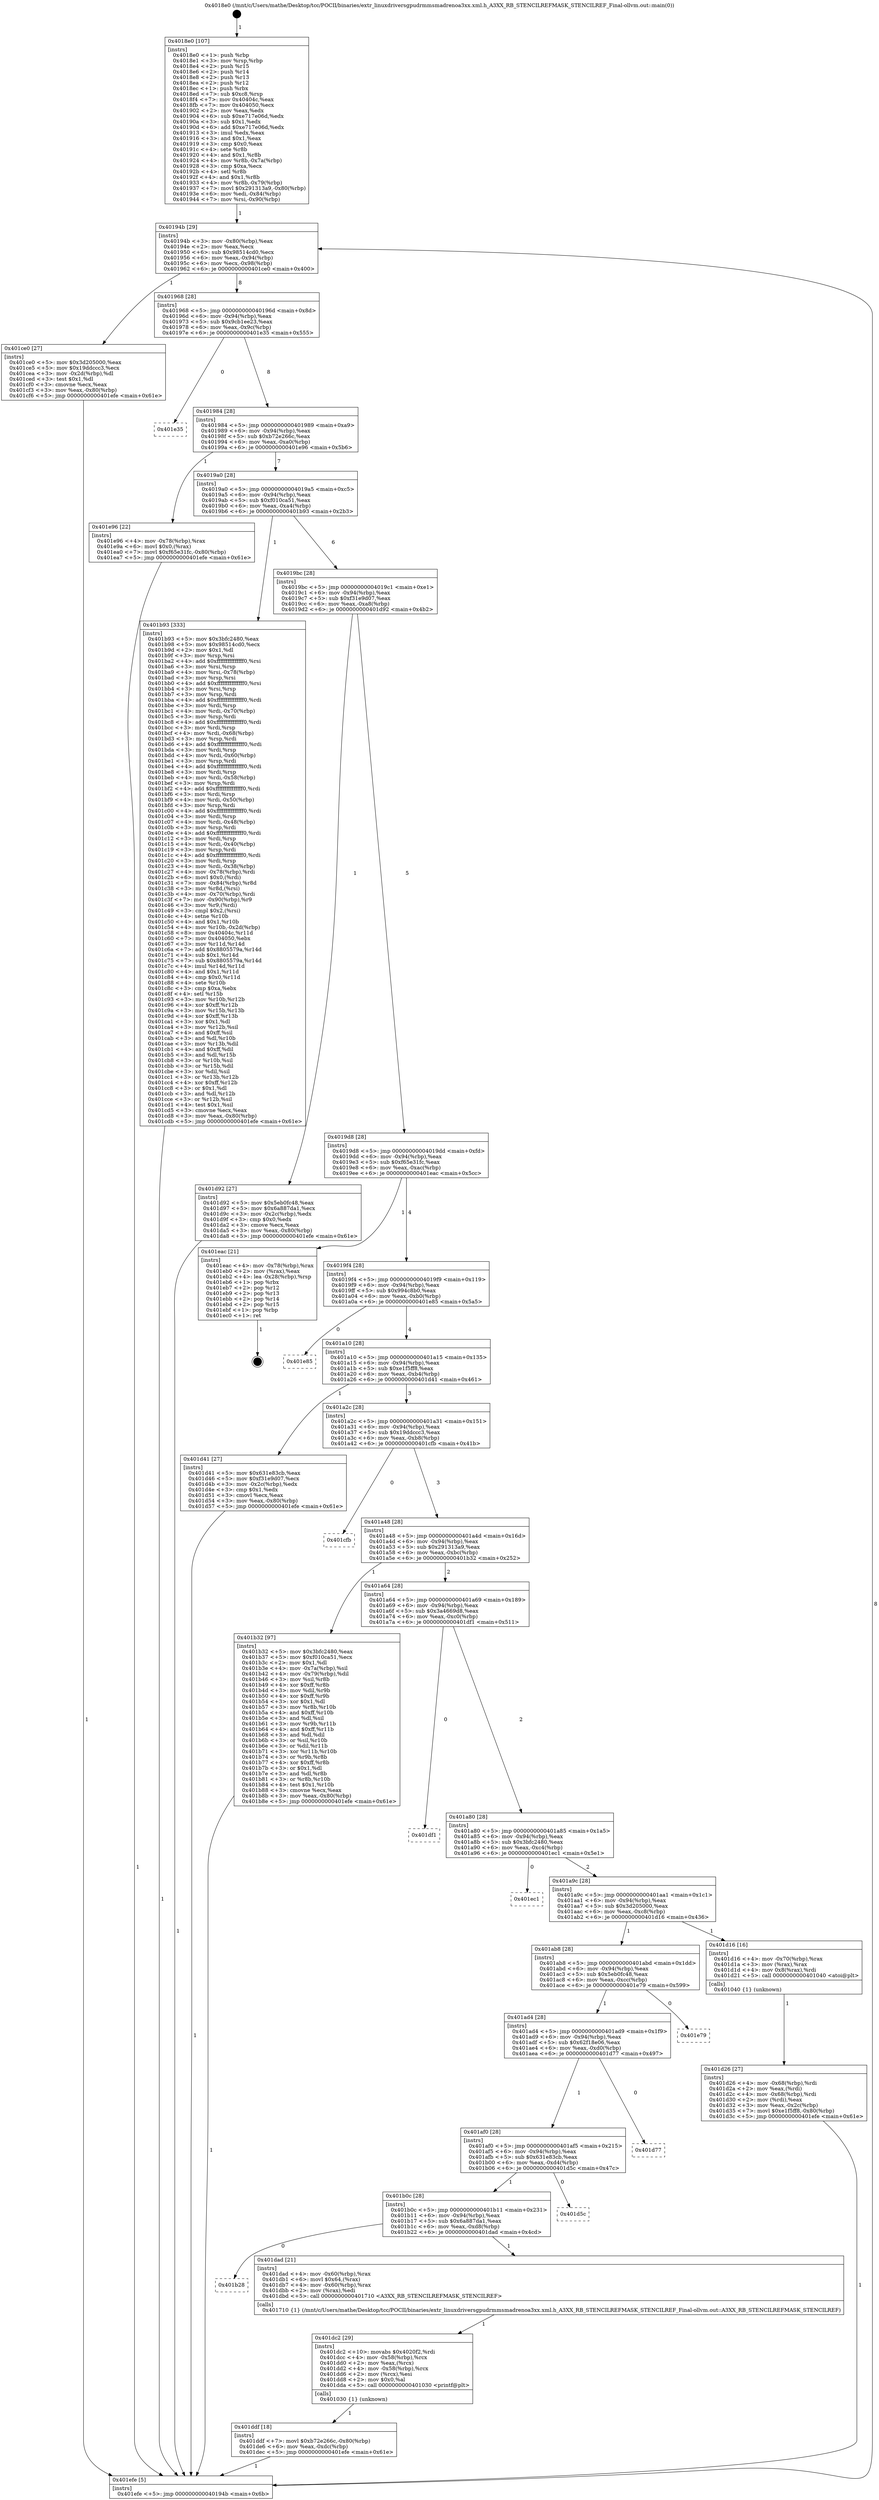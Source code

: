 digraph "0x4018e0" {
  label = "0x4018e0 (/mnt/c/Users/mathe/Desktop/tcc/POCII/binaries/extr_linuxdriversgpudrmmsmadrenoa3xx.xml.h_A3XX_RB_STENCILREFMASK_STENCILREF_Final-ollvm.out::main(0))"
  labelloc = "t"
  node[shape=record]

  Entry [label="",width=0.3,height=0.3,shape=circle,fillcolor=black,style=filled]
  "0x40194b" [label="{
     0x40194b [29]\l
     | [instrs]\l
     &nbsp;&nbsp;0x40194b \<+3\>: mov -0x80(%rbp),%eax\l
     &nbsp;&nbsp;0x40194e \<+2\>: mov %eax,%ecx\l
     &nbsp;&nbsp;0x401950 \<+6\>: sub $0x98514cd0,%ecx\l
     &nbsp;&nbsp;0x401956 \<+6\>: mov %eax,-0x94(%rbp)\l
     &nbsp;&nbsp;0x40195c \<+6\>: mov %ecx,-0x98(%rbp)\l
     &nbsp;&nbsp;0x401962 \<+6\>: je 0000000000401ce0 \<main+0x400\>\l
  }"]
  "0x401ce0" [label="{
     0x401ce0 [27]\l
     | [instrs]\l
     &nbsp;&nbsp;0x401ce0 \<+5\>: mov $0x3d205000,%eax\l
     &nbsp;&nbsp;0x401ce5 \<+5\>: mov $0x19ddccc3,%ecx\l
     &nbsp;&nbsp;0x401cea \<+3\>: mov -0x2d(%rbp),%dl\l
     &nbsp;&nbsp;0x401ced \<+3\>: test $0x1,%dl\l
     &nbsp;&nbsp;0x401cf0 \<+3\>: cmovne %ecx,%eax\l
     &nbsp;&nbsp;0x401cf3 \<+3\>: mov %eax,-0x80(%rbp)\l
     &nbsp;&nbsp;0x401cf6 \<+5\>: jmp 0000000000401efe \<main+0x61e\>\l
  }"]
  "0x401968" [label="{
     0x401968 [28]\l
     | [instrs]\l
     &nbsp;&nbsp;0x401968 \<+5\>: jmp 000000000040196d \<main+0x8d\>\l
     &nbsp;&nbsp;0x40196d \<+6\>: mov -0x94(%rbp),%eax\l
     &nbsp;&nbsp;0x401973 \<+5\>: sub $0x9cb1ee23,%eax\l
     &nbsp;&nbsp;0x401978 \<+6\>: mov %eax,-0x9c(%rbp)\l
     &nbsp;&nbsp;0x40197e \<+6\>: je 0000000000401e35 \<main+0x555\>\l
  }"]
  Exit [label="",width=0.3,height=0.3,shape=circle,fillcolor=black,style=filled,peripheries=2]
  "0x401e35" [label="{
     0x401e35\l
  }", style=dashed]
  "0x401984" [label="{
     0x401984 [28]\l
     | [instrs]\l
     &nbsp;&nbsp;0x401984 \<+5\>: jmp 0000000000401989 \<main+0xa9\>\l
     &nbsp;&nbsp;0x401989 \<+6\>: mov -0x94(%rbp),%eax\l
     &nbsp;&nbsp;0x40198f \<+5\>: sub $0xb72e266c,%eax\l
     &nbsp;&nbsp;0x401994 \<+6\>: mov %eax,-0xa0(%rbp)\l
     &nbsp;&nbsp;0x40199a \<+6\>: je 0000000000401e96 \<main+0x5b6\>\l
  }"]
  "0x401ddf" [label="{
     0x401ddf [18]\l
     | [instrs]\l
     &nbsp;&nbsp;0x401ddf \<+7\>: movl $0xb72e266c,-0x80(%rbp)\l
     &nbsp;&nbsp;0x401de6 \<+6\>: mov %eax,-0xdc(%rbp)\l
     &nbsp;&nbsp;0x401dec \<+5\>: jmp 0000000000401efe \<main+0x61e\>\l
  }"]
  "0x401e96" [label="{
     0x401e96 [22]\l
     | [instrs]\l
     &nbsp;&nbsp;0x401e96 \<+4\>: mov -0x78(%rbp),%rax\l
     &nbsp;&nbsp;0x401e9a \<+6\>: movl $0x0,(%rax)\l
     &nbsp;&nbsp;0x401ea0 \<+7\>: movl $0xf65e31fc,-0x80(%rbp)\l
     &nbsp;&nbsp;0x401ea7 \<+5\>: jmp 0000000000401efe \<main+0x61e\>\l
  }"]
  "0x4019a0" [label="{
     0x4019a0 [28]\l
     | [instrs]\l
     &nbsp;&nbsp;0x4019a0 \<+5\>: jmp 00000000004019a5 \<main+0xc5\>\l
     &nbsp;&nbsp;0x4019a5 \<+6\>: mov -0x94(%rbp),%eax\l
     &nbsp;&nbsp;0x4019ab \<+5\>: sub $0xf010ca51,%eax\l
     &nbsp;&nbsp;0x4019b0 \<+6\>: mov %eax,-0xa4(%rbp)\l
     &nbsp;&nbsp;0x4019b6 \<+6\>: je 0000000000401b93 \<main+0x2b3\>\l
  }"]
  "0x401dc2" [label="{
     0x401dc2 [29]\l
     | [instrs]\l
     &nbsp;&nbsp;0x401dc2 \<+10\>: movabs $0x4020f2,%rdi\l
     &nbsp;&nbsp;0x401dcc \<+4\>: mov -0x58(%rbp),%rcx\l
     &nbsp;&nbsp;0x401dd0 \<+2\>: mov %eax,(%rcx)\l
     &nbsp;&nbsp;0x401dd2 \<+4\>: mov -0x58(%rbp),%rcx\l
     &nbsp;&nbsp;0x401dd6 \<+2\>: mov (%rcx),%esi\l
     &nbsp;&nbsp;0x401dd8 \<+2\>: mov $0x0,%al\l
     &nbsp;&nbsp;0x401dda \<+5\>: call 0000000000401030 \<printf@plt\>\l
     | [calls]\l
     &nbsp;&nbsp;0x401030 \{1\} (unknown)\l
  }"]
  "0x401b93" [label="{
     0x401b93 [333]\l
     | [instrs]\l
     &nbsp;&nbsp;0x401b93 \<+5\>: mov $0x3bfc2480,%eax\l
     &nbsp;&nbsp;0x401b98 \<+5\>: mov $0x98514cd0,%ecx\l
     &nbsp;&nbsp;0x401b9d \<+2\>: mov $0x1,%dl\l
     &nbsp;&nbsp;0x401b9f \<+3\>: mov %rsp,%rsi\l
     &nbsp;&nbsp;0x401ba2 \<+4\>: add $0xfffffffffffffff0,%rsi\l
     &nbsp;&nbsp;0x401ba6 \<+3\>: mov %rsi,%rsp\l
     &nbsp;&nbsp;0x401ba9 \<+4\>: mov %rsi,-0x78(%rbp)\l
     &nbsp;&nbsp;0x401bad \<+3\>: mov %rsp,%rsi\l
     &nbsp;&nbsp;0x401bb0 \<+4\>: add $0xfffffffffffffff0,%rsi\l
     &nbsp;&nbsp;0x401bb4 \<+3\>: mov %rsi,%rsp\l
     &nbsp;&nbsp;0x401bb7 \<+3\>: mov %rsp,%rdi\l
     &nbsp;&nbsp;0x401bba \<+4\>: add $0xfffffffffffffff0,%rdi\l
     &nbsp;&nbsp;0x401bbe \<+3\>: mov %rdi,%rsp\l
     &nbsp;&nbsp;0x401bc1 \<+4\>: mov %rdi,-0x70(%rbp)\l
     &nbsp;&nbsp;0x401bc5 \<+3\>: mov %rsp,%rdi\l
     &nbsp;&nbsp;0x401bc8 \<+4\>: add $0xfffffffffffffff0,%rdi\l
     &nbsp;&nbsp;0x401bcc \<+3\>: mov %rdi,%rsp\l
     &nbsp;&nbsp;0x401bcf \<+4\>: mov %rdi,-0x68(%rbp)\l
     &nbsp;&nbsp;0x401bd3 \<+3\>: mov %rsp,%rdi\l
     &nbsp;&nbsp;0x401bd6 \<+4\>: add $0xfffffffffffffff0,%rdi\l
     &nbsp;&nbsp;0x401bda \<+3\>: mov %rdi,%rsp\l
     &nbsp;&nbsp;0x401bdd \<+4\>: mov %rdi,-0x60(%rbp)\l
     &nbsp;&nbsp;0x401be1 \<+3\>: mov %rsp,%rdi\l
     &nbsp;&nbsp;0x401be4 \<+4\>: add $0xfffffffffffffff0,%rdi\l
     &nbsp;&nbsp;0x401be8 \<+3\>: mov %rdi,%rsp\l
     &nbsp;&nbsp;0x401beb \<+4\>: mov %rdi,-0x58(%rbp)\l
     &nbsp;&nbsp;0x401bef \<+3\>: mov %rsp,%rdi\l
     &nbsp;&nbsp;0x401bf2 \<+4\>: add $0xfffffffffffffff0,%rdi\l
     &nbsp;&nbsp;0x401bf6 \<+3\>: mov %rdi,%rsp\l
     &nbsp;&nbsp;0x401bf9 \<+4\>: mov %rdi,-0x50(%rbp)\l
     &nbsp;&nbsp;0x401bfd \<+3\>: mov %rsp,%rdi\l
     &nbsp;&nbsp;0x401c00 \<+4\>: add $0xfffffffffffffff0,%rdi\l
     &nbsp;&nbsp;0x401c04 \<+3\>: mov %rdi,%rsp\l
     &nbsp;&nbsp;0x401c07 \<+4\>: mov %rdi,-0x48(%rbp)\l
     &nbsp;&nbsp;0x401c0b \<+3\>: mov %rsp,%rdi\l
     &nbsp;&nbsp;0x401c0e \<+4\>: add $0xfffffffffffffff0,%rdi\l
     &nbsp;&nbsp;0x401c12 \<+3\>: mov %rdi,%rsp\l
     &nbsp;&nbsp;0x401c15 \<+4\>: mov %rdi,-0x40(%rbp)\l
     &nbsp;&nbsp;0x401c19 \<+3\>: mov %rsp,%rdi\l
     &nbsp;&nbsp;0x401c1c \<+4\>: add $0xfffffffffffffff0,%rdi\l
     &nbsp;&nbsp;0x401c20 \<+3\>: mov %rdi,%rsp\l
     &nbsp;&nbsp;0x401c23 \<+4\>: mov %rdi,-0x38(%rbp)\l
     &nbsp;&nbsp;0x401c27 \<+4\>: mov -0x78(%rbp),%rdi\l
     &nbsp;&nbsp;0x401c2b \<+6\>: movl $0x0,(%rdi)\l
     &nbsp;&nbsp;0x401c31 \<+7\>: mov -0x84(%rbp),%r8d\l
     &nbsp;&nbsp;0x401c38 \<+3\>: mov %r8d,(%rsi)\l
     &nbsp;&nbsp;0x401c3b \<+4\>: mov -0x70(%rbp),%rdi\l
     &nbsp;&nbsp;0x401c3f \<+7\>: mov -0x90(%rbp),%r9\l
     &nbsp;&nbsp;0x401c46 \<+3\>: mov %r9,(%rdi)\l
     &nbsp;&nbsp;0x401c49 \<+3\>: cmpl $0x2,(%rsi)\l
     &nbsp;&nbsp;0x401c4c \<+4\>: setne %r10b\l
     &nbsp;&nbsp;0x401c50 \<+4\>: and $0x1,%r10b\l
     &nbsp;&nbsp;0x401c54 \<+4\>: mov %r10b,-0x2d(%rbp)\l
     &nbsp;&nbsp;0x401c58 \<+8\>: mov 0x40404c,%r11d\l
     &nbsp;&nbsp;0x401c60 \<+7\>: mov 0x404050,%ebx\l
     &nbsp;&nbsp;0x401c67 \<+3\>: mov %r11d,%r14d\l
     &nbsp;&nbsp;0x401c6a \<+7\>: add $0x8805579a,%r14d\l
     &nbsp;&nbsp;0x401c71 \<+4\>: sub $0x1,%r14d\l
     &nbsp;&nbsp;0x401c75 \<+7\>: sub $0x8805579a,%r14d\l
     &nbsp;&nbsp;0x401c7c \<+4\>: imul %r14d,%r11d\l
     &nbsp;&nbsp;0x401c80 \<+4\>: and $0x1,%r11d\l
     &nbsp;&nbsp;0x401c84 \<+4\>: cmp $0x0,%r11d\l
     &nbsp;&nbsp;0x401c88 \<+4\>: sete %r10b\l
     &nbsp;&nbsp;0x401c8c \<+3\>: cmp $0xa,%ebx\l
     &nbsp;&nbsp;0x401c8f \<+4\>: setl %r15b\l
     &nbsp;&nbsp;0x401c93 \<+3\>: mov %r10b,%r12b\l
     &nbsp;&nbsp;0x401c96 \<+4\>: xor $0xff,%r12b\l
     &nbsp;&nbsp;0x401c9a \<+3\>: mov %r15b,%r13b\l
     &nbsp;&nbsp;0x401c9d \<+4\>: xor $0xff,%r13b\l
     &nbsp;&nbsp;0x401ca1 \<+3\>: xor $0x1,%dl\l
     &nbsp;&nbsp;0x401ca4 \<+3\>: mov %r12b,%sil\l
     &nbsp;&nbsp;0x401ca7 \<+4\>: and $0xff,%sil\l
     &nbsp;&nbsp;0x401cab \<+3\>: and %dl,%r10b\l
     &nbsp;&nbsp;0x401cae \<+3\>: mov %r13b,%dil\l
     &nbsp;&nbsp;0x401cb1 \<+4\>: and $0xff,%dil\l
     &nbsp;&nbsp;0x401cb5 \<+3\>: and %dl,%r15b\l
     &nbsp;&nbsp;0x401cb8 \<+3\>: or %r10b,%sil\l
     &nbsp;&nbsp;0x401cbb \<+3\>: or %r15b,%dil\l
     &nbsp;&nbsp;0x401cbe \<+3\>: xor %dil,%sil\l
     &nbsp;&nbsp;0x401cc1 \<+3\>: or %r13b,%r12b\l
     &nbsp;&nbsp;0x401cc4 \<+4\>: xor $0xff,%r12b\l
     &nbsp;&nbsp;0x401cc8 \<+3\>: or $0x1,%dl\l
     &nbsp;&nbsp;0x401ccb \<+3\>: and %dl,%r12b\l
     &nbsp;&nbsp;0x401cce \<+3\>: or %r12b,%sil\l
     &nbsp;&nbsp;0x401cd1 \<+4\>: test $0x1,%sil\l
     &nbsp;&nbsp;0x401cd5 \<+3\>: cmovne %ecx,%eax\l
     &nbsp;&nbsp;0x401cd8 \<+3\>: mov %eax,-0x80(%rbp)\l
     &nbsp;&nbsp;0x401cdb \<+5\>: jmp 0000000000401efe \<main+0x61e\>\l
  }"]
  "0x4019bc" [label="{
     0x4019bc [28]\l
     | [instrs]\l
     &nbsp;&nbsp;0x4019bc \<+5\>: jmp 00000000004019c1 \<main+0xe1\>\l
     &nbsp;&nbsp;0x4019c1 \<+6\>: mov -0x94(%rbp),%eax\l
     &nbsp;&nbsp;0x4019c7 \<+5\>: sub $0xf31e9d07,%eax\l
     &nbsp;&nbsp;0x4019cc \<+6\>: mov %eax,-0xa8(%rbp)\l
     &nbsp;&nbsp;0x4019d2 \<+6\>: je 0000000000401d92 \<main+0x4b2\>\l
  }"]
  "0x401b28" [label="{
     0x401b28\l
  }", style=dashed]
  "0x401d92" [label="{
     0x401d92 [27]\l
     | [instrs]\l
     &nbsp;&nbsp;0x401d92 \<+5\>: mov $0x5eb0fc48,%eax\l
     &nbsp;&nbsp;0x401d97 \<+5\>: mov $0x6a887da1,%ecx\l
     &nbsp;&nbsp;0x401d9c \<+3\>: mov -0x2c(%rbp),%edx\l
     &nbsp;&nbsp;0x401d9f \<+3\>: cmp $0x0,%edx\l
     &nbsp;&nbsp;0x401da2 \<+3\>: cmove %ecx,%eax\l
     &nbsp;&nbsp;0x401da5 \<+3\>: mov %eax,-0x80(%rbp)\l
     &nbsp;&nbsp;0x401da8 \<+5\>: jmp 0000000000401efe \<main+0x61e\>\l
  }"]
  "0x4019d8" [label="{
     0x4019d8 [28]\l
     | [instrs]\l
     &nbsp;&nbsp;0x4019d8 \<+5\>: jmp 00000000004019dd \<main+0xfd\>\l
     &nbsp;&nbsp;0x4019dd \<+6\>: mov -0x94(%rbp),%eax\l
     &nbsp;&nbsp;0x4019e3 \<+5\>: sub $0xf65e31fc,%eax\l
     &nbsp;&nbsp;0x4019e8 \<+6\>: mov %eax,-0xac(%rbp)\l
     &nbsp;&nbsp;0x4019ee \<+6\>: je 0000000000401eac \<main+0x5cc\>\l
  }"]
  "0x401dad" [label="{
     0x401dad [21]\l
     | [instrs]\l
     &nbsp;&nbsp;0x401dad \<+4\>: mov -0x60(%rbp),%rax\l
     &nbsp;&nbsp;0x401db1 \<+6\>: movl $0x64,(%rax)\l
     &nbsp;&nbsp;0x401db7 \<+4\>: mov -0x60(%rbp),%rax\l
     &nbsp;&nbsp;0x401dbb \<+2\>: mov (%rax),%edi\l
     &nbsp;&nbsp;0x401dbd \<+5\>: call 0000000000401710 \<A3XX_RB_STENCILREFMASK_STENCILREF\>\l
     | [calls]\l
     &nbsp;&nbsp;0x401710 \{1\} (/mnt/c/Users/mathe/Desktop/tcc/POCII/binaries/extr_linuxdriversgpudrmmsmadrenoa3xx.xml.h_A3XX_RB_STENCILREFMASK_STENCILREF_Final-ollvm.out::A3XX_RB_STENCILREFMASK_STENCILREF)\l
  }"]
  "0x401eac" [label="{
     0x401eac [21]\l
     | [instrs]\l
     &nbsp;&nbsp;0x401eac \<+4\>: mov -0x78(%rbp),%rax\l
     &nbsp;&nbsp;0x401eb0 \<+2\>: mov (%rax),%eax\l
     &nbsp;&nbsp;0x401eb2 \<+4\>: lea -0x28(%rbp),%rsp\l
     &nbsp;&nbsp;0x401eb6 \<+1\>: pop %rbx\l
     &nbsp;&nbsp;0x401eb7 \<+2\>: pop %r12\l
     &nbsp;&nbsp;0x401eb9 \<+2\>: pop %r13\l
     &nbsp;&nbsp;0x401ebb \<+2\>: pop %r14\l
     &nbsp;&nbsp;0x401ebd \<+2\>: pop %r15\l
     &nbsp;&nbsp;0x401ebf \<+1\>: pop %rbp\l
     &nbsp;&nbsp;0x401ec0 \<+1\>: ret\l
  }"]
  "0x4019f4" [label="{
     0x4019f4 [28]\l
     | [instrs]\l
     &nbsp;&nbsp;0x4019f4 \<+5\>: jmp 00000000004019f9 \<main+0x119\>\l
     &nbsp;&nbsp;0x4019f9 \<+6\>: mov -0x94(%rbp),%eax\l
     &nbsp;&nbsp;0x4019ff \<+5\>: sub $0x994c8b0,%eax\l
     &nbsp;&nbsp;0x401a04 \<+6\>: mov %eax,-0xb0(%rbp)\l
     &nbsp;&nbsp;0x401a0a \<+6\>: je 0000000000401e85 \<main+0x5a5\>\l
  }"]
  "0x401b0c" [label="{
     0x401b0c [28]\l
     | [instrs]\l
     &nbsp;&nbsp;0x401b0c \<+5\>: jmp 0000000000401b11 \<main+0x231\>\l
     &nbsp;&nbsp;0x401b11 \<+6\>: mov -0x94(%rbp),%eax\l
     &nbsp;&nbsp;0x401b17 \<+5\>: sub $0x6a887da1,%eax\l
     &nbsp;&nbsp;0x401b1c \<+6\>: mov %eax,-0xd8(%rbp)\l
     &nbsp;&nbsp;0x401b22 \<+6\>: je 0000000000401dad \<main+0x4cd\>\l
  }"]
  "0x401e85" [label="{
     0x401e85\l
  }", style=dashed]
  "0x401a10" [label="{
     0x401a10 [28]\l
     | [instrs]\l
     &nbsp;&nbsp;0x401a10 \<+5\>: jmp 0000000000401a15 \<main+0x135\>\l
     &nbsp;&nbsp;0x401a15 \<+6\>: mov -0x94(%rbp),%eax\l
     &nbsp;&nbsp;0x401a1b \<+5\>: sub $0xe1f5ff8,%eax\l
     &nbsp;&nbsp;0x401a20 \<+6\>: mov %eax,-0xb4(%rbp)\l
     &nbsp;&nbsp;0x401a26 \<+6\>: je 0000000000401d41 \<main+0x461\>\l
  }"]
  "0x401d5c" [label="{
     0x401d5c\l
  }", style=dashed]
  "0x401d41" [label="{
     0x401d41 [27]\l
     | [instrs]\l
     &nbsp;&nbsp;0x401d41 \<+5\>: mov $0x631e83cb,%eax\l
     &nbsp;&nbsp;0x401d46 \<+5\>: mov $0xf31e9d07,%ecx\l
     &nbsp;&nbsp;0x401d4b \<+3\>: mov -0x2c(%rbp),%edx\l
     &nbsp;&nbsp;0x401d4e \<+3\>: cmp $0x1,%edx\l
     &nbsp;&nbsp;0x401d51 \<+3\>: cmovl %ecx,%eax\l
     &nbsp;&nbsp;0x401d54 \<+3\>: mov %eax,-0x80(%rbp)\l
     &nbsp;&nbsp;0x401d57 \<+5\>: jmp 0000000000401efe \<main+0x61e\>\l
  }"]
  "0x401a2c" [label="{
     0x401a2c [28]\l
     | [instrs]\l
     &nbsp;&nbsp;0x401a2c \<+5\>: jmp 0000000000401a31 \<main+0x151\>\l
     &nbsp;&nbsp;0x401a31 \<+6\>: mov -0x94(%rbp),%eax\l
     &nbsp;&nbsp;0x401a37 \<+5\>: sub $0x19ddccc3,%eax\l
     &nbsp;&nbsp;0x401a3c \<+6\>: mov %eax,-0xb8(%rbp)\l
     &nbsp;&nbsp;0x401a42 \<+6\>: je 0000000000401cfb \<main+0x41b\>\l
  }"]
  "0x401af0" [label="{
     0x401af0 [28]\l
     | [instrs]\l
     &nbsp;&nbsp;0x401af0 \<+5\>: jmp 0000000000401af5 \<main+0x215\>\l
     &nbsp;&nbsp;0x401af5 \<+6\>: mov -0x94(%rbp),%eax\l
     &nbsp;&nbsp;0x401afb \<+5\>: sub $0x631e83cb,%eax\l
     &nbsp;&nbsp;0x401b00 \<+6\>: mov %eax,-0xd4(%rbp)\l
     &nbsp;&nbsp;0x401b06 \<+6\>: je 0000000000401d5c \<main+0x47c\>\l
  }"]
  "0x401cfb" [label="{
     0x401cfb\l
  }", style=dashed]
  "0x401a48" [label="{
     0x401a48 [28]\l
     | [instrs]\l
     &nbsp;&nbsp;0x401a48 \<+5\>: jmp 0000000000401a4d \<main+0x16d\>\l
     &nbsp;&nbsp;0x401a4d \<+6\>: mov -0x94(%rbp),%eax\l
     &nbsp;&nbsp;0x401a53 \<+5\>: sub $0x291313a9,%eax\l
     &nbsp;&nbsp;0x401a58 \<+6\>: mov %eax,-0xbc(%rbp)\l
     &nbsp;&nbsp;0x401a5e \<+6\>: je 0000000000401b32 \<main+0x252\>\l
  }"]
  "0x401d77" [label="{
     0x401d77\l
  }", style=dashed]
  "0x401b32" [label="{
     0x401b32 [97]\l
     | [instrs]\l
     &nbsp;&nbsp;0x401b32 \<+5\>: mov $0x3bfc2480,%eax\l
     &nbsp;&nbsp;0x401b37 \<+5\>: mov $0xf010ca51,%ecx\l
     &nbsp;&nbsp;0x401b3c \<+2\>: mov $0x1,%dl\l
     &nbsp;&nbsp;0x401b3e \<+4\>: mov -0x7a(%rbp),%sil\l
     &nbsp;&nbsp;0x401b42 \<+4\>: mov -0x79(%rbp),%dil\l
     &nbsp;&nbsp;0x401b46 \<+3\>: mov %sil,%r8b\l
     &nbsp;&nbsp;0x401b49 \<+4\>: xor $0xff,%r8b\l
     &nbsp;&nbsp;0x401b4d \<+3\>: mov %dil,%r9b\l
     &nbsp;&nbsp;0x401b50 \<+4\>: xor $0xff,%r9b\l
     &nbsp;&nbsp;0x401b54 \<+3\>: xor $0x1,%dl\l
     &nbsp;&nbsp;0x401b57 \<+3\>: mov %r8b,%r10b\l
     &nbsp;&nbsp;0x401b5a \<+4\>: and $0xff,%r10b\l
     &nbsp;&nbsp;0x401b5e \<+3\>: and %dl,%sil\l
     &nbsp;&nbsp;0x401b61 \<+3\>: mov %r9b,%r11b\l
     &nbsp;&nbsp;0x401b64 \<+4\>: and $0xff,%r11b\l
     &nbsp;&nbsp;0x401b68 \<+3\>: and %dl,%dil\l
     &nbsp;&nbsp;0x401b6b \<+3\>: or %sil,%r10b\l
     &nbsp;&nbsp;0x401b6e \<+3\>: or %dil,%r11b\l
     &nbsp;&nbsp;0x401b71 \<+3\>: xor %r11b,%r10b\l
     &nbsp;&nbsp;0x401b74 \<+3\>: or %r9b,%r8b\l
     &nbsp;&nbsp;0x401b77 \<+4\>: xor $0xff,%r8b\l
     &nbsp;&nbsp;0x401b7b \<+3\>: or $0x1,%dl\l
     &nbsp;&nbsp;0x401b7e \<+3\>: and %dl,%r8b\l
     &nbsp;&nbsp;0x401b81 \<+3\>: or %r8b,%r10b\l
     &nbsp;&nbsp;0x401b84 \<+4\>: test $0x1,%r10b\l
     &nbsp;&nbsp;0x401b88 \<+3\>: cmovne %ecx,%eax\l
     &nbsp;&nbsp;0x401b8b \<+3\>: mov %eax,-0x80(%rbp)\l
     &nbsp;&nbsp;0x401b8e \<+5\>: jmp 0000000000401efe \<main+0x61e\>\l
  }"]
  "0x401a64" [label="{
     0x401a64 [28]\l
     | [instrs]\l
     &nbsp;&nbsp;0x401a64 \<+5\>: jmp 0000000000401a69 \<main+0x189\>\l
     &nbsp;&nbsp;0x401a69 \<+6\>: mov -0x94(%rbp),%eax\l
     &nbsp;&nbsp;0x401a6f \<+5\>: sub $0x3a4669d8,%eax\l
     &nbsp;&nbsp;0x401a74 \<+6\>: mov %eax,-0xc0(%rbp)\l
     &nbsp;&nbsp;0x401a7a \<+6\>: je 0000000000401df1 \<main+0x511\>\l
  }"]
  "0x401efe" [label="{
     0x401efe [5]\l
     | [instrs]\l
     &nbsp;&nbsp;0x401efe \<+5\>: jmp 000000000040194b \<main+0x6b\>\l
  }"]
  "0x4018e0" [label="{
     0x4018e0 [107]\l
     | [instrs]\l
     &nbsp;&nbsp;0x4018e0 \<+1\>: push %rbp\l
     &nbsp;&nbsp;0x4018e1 \<+3\>: mov %rsp,%rbp\l
     &nbsp;&nbsp;0x4018e4 \<+2\>: push %r15\l
     &nbsp;&nbsp;0x4018e6 \<+2\>: push %r14\l
     &nbsp;&nbsp;0x4018e8 \<+2\>: push %r13\l
     &nbsp;&nbsp;0x4018ea \<+2\>: push %r12\l
     &nbsp;&nbsp;0x4018ec \<+1\>: push %rbx\l
     &nbsp;&nbsp;0x4018ed \<+7\>: sub $0xc8,%rsp\l
     &nbsp;&nbsp;0x4018f4 \<+7\>: mov 0x40404c,%eax\l
     &nbsp;&nbsp;0x4018fb \<+7\>: mov 0x404050,%ecx\l
     &nbsp;&nbsp;0x401902 \<+2\>: mov %eax,%edx\l
     &nbsp;&nbsp;0x401904 \<+6\>: sub $0xe717e06d,%edx\l
     &nbsp;&nbsp;0x40190a \<+3\>: sub $0x1,%edx\l
     &nbsp;&nbsp;0x40190d \<+6\>: add $0xe717e06d,%edx\l
     &nbsp;&nbsp;0x401913 \<+3\>: imul %edx,%eax\l
     &nbsp;&nbsp;0x401916 \<+3\>: and $0x1,%eax\l
     &nbsp;&nbsp;0x401919 \<+3\>: cmp $0x0,%eax\l
     &nbsp;&nbsp;0x40191c \<+4\>: sete %r8b\l
     &nbsp;&nbsp;0x401920 \<+4\>: and $0x1,%r8b\l
     &nbsp;&nbsp;0x401924 \<+4\>: mov %r8b,-0x7a(%rbp)\l
     &nbsp;&nbsp;0x401928 \<+3\>: cmp $0xa,%ecx\l
     &nbsp;&nbsp;0x40192b \<+4\>: setl %r8b\l
     &nbsp;&nbsp;0x40192f \<+4\>: and $0x1,%r8b\l
     &nbsp;&nbsp;0x401933 \<+4\>: mov %r8b,-0x79(%rbp)\l
     &nbsp;&nbsp;0x401937 \<+7\>: movl $0x291313a9,-0x80(%rbp)\l
     &nbsp;&nbsp;0x40193e \<+6\>: mov %edi,-0x84(%rbp)\l
     &nbsp;&nbsp;0x401944 \<+7\>: mov %rsi,-0x90(%rbp)\l
  }"]
  "0x401ad4" [label="{
     0x401ad4 [28]\l
     | [instrs]\l
     &nbsp;&nbsp;0x401ad4 \<+5\>: jmp 0000000000401ad9 \<main+0x1f9\>\l
     &nbsp;&nbsp;0x401ad9 \<+6\>: mov -0x94(%rbp),%eax\l
     &nbsp;&nbsp;0x401adf \<+5\>: sub $0x62f18e06,%eax\l
     &nbsp;&nbsp;0x401ae4 \<+6\>: mov %eax,-0xd0(%rbp)\l
     &nbsp;&nbsp;0x401aea \<+6\>: je 0000000000401d77 \<main+0x497\>\l
  }"]
  "0x401e79" [label="{
     0x401e79\l
  }", style=dashed]
  "0x401df1" [label="{
     0x401df1\l
  }", style=dashed]
  "0x401a80" [label="{
     0x401a80 [28]\l
     | [instrs]\l
     &nbsp;&nbsp;0x401a80 \<+5\>: jmp 0000000000401a85 \<main+0x1a5\>\l
     &nbsp;&nbsp;0x401a85 \<+6\>: mov -0x94(%rbp),%eax\l
     &nbsp;&nbsp;0x401a8b \<+5\>: sub $0x3bfc2480,%eax\l
     &nbsp;&nbsp;0x401a90 \<+6\>: mov %eax,-0xc4(%rbp)\l
     &nbsp;&nbsp;0x401a96 \<+6\>: je 0000000000401ec1 \<main+0x5e1\>\l
  }"]
  "0x401d26" [label="{
     0x401d26 [27]\l
     | [instrs]\l
     &nbsp;&nbsp;0x401d26 \<+4\>: mov -0x68(%rbp),%rdi\l
     &nbsp;&nbsp;0x401d2a \<+2\>: mov %eax,(%rdi)\l
     &nbsp;&nbsp;0x401d2c \<+4\>: mov -0x68(%rbp),%rdi\l
     &nbsp;&nbsp;0x401d30 \<+2\>: mov (%rdi),%eax\l
     &nbsp;&nbsp;0x401d32 \<+3\>: mov %eax,-0x2c(%rbp)\l
     &nbsp;&nbsp;0x401d35 \<+7\>: movl $0xe1f5ff8,-0x80(%rbp)\l
     &nbsp;&nbsp;0x401d3c \<+5\>: jmp 0000000000401efe \<main+0x61e\>\l
  }"]
  "0x401ec1" [label="{
     0x401ec1\l
  }", style=dashed]
  "0x401a9c" [label="{
     0x401a9c [28]\l
     | [instrs]\l
     &nbsp;&nbsp;0x401a9c \<+5\>: jmp 0000000000401aa1 \<main+0x1c1\>\l
     &nbsp;&nbsp;0x401aa1 \<+6\>: mov -0x94(%rbp),%eax\l
     &nbsp;&nbsp;0x401aa7 \<+5\>: sub $0x3d205000,%eax\l
     &nbsp;&nbsp;0x401aac \<+6\>: mov %eax,-0xc8(%rbp)\l
     &nbsp;&nbsp;0x401ab2 \<+6\>: je 0000000000401d16 \<main+0x436\>\l
  }"]
  "0x401ab8" [label="{
     0x401ab8 [28]\l
     | [instrs]\l
     &nbsp;&nbsp;0x401ab8 \<+5\>: jmp 0000000000401abd \<main+0x1dd\>\l
     &nbsp;&nbsp;0x401abd \<+6\>: mov -0x94(%rbp),%eax\l
     &nbsp;&nbsp;0x401ac3 \<+5\>: sub $0x5eb0fc48,%eax\l
     &nbsp;&nbsp;0x401ac8 \<+6\>: mov %eax,-0xcc(%rbp)\l
     &nbsp;&nbsp;0x401ace \<+6\>: je 0000000000401e79 \<main+0x599\>\l
  }"]
  "0x401d16" [label="{
     0x401d16 [16]\l
     | [instrs]\l
     &nbsp;&nbsp;0x401d16 \<+4\>: mov -0x70(%rbp),%rax\l
     &nbsp;&nbsp;0x401d1a \<+3\>: mov (%rax),%rax\l
     &nbsp;&nbsp;0x401d1d \<+4\>: mov 0x8(%rax),%rdi\l
     &nbsp;&nbsp;0x401d21 \<+5\>: call 0000000000401040 \<atoi@plt\>\l
     | [calls]\l
     &nbsp;&nbsp;0x401040 \{1\} (unknown)\l
  }"]
  Entry -> "0x4018e0" [label=" 1"]
  "0x40194b" -> "0x401ce0" [label=" 1"]
  "0x40194b" -> "0x401968" [label=" 8"]
  "0x401eac" -> Exit [label=" 1"]
  "0x401968" -> "0x401e35" [label=" 0"]
  "0x401968" -> "0x401984" [label=" 8"]
  "0x401e96" -> "0x401efe" [label=" 1"]
  "0x401984" -> "0x401e96" [label=" 1"]
  "0x401984" -> "0x4019a0" [label=" 7"]
  "0x401ddf" -> "0x401efe" [label=" 1"]
  "0x4019a0" -> "0x401b93" [label=" 1"]
  "0x4019a0" -> "0x4019bc" [label=" 6"]
  "0x401dc2" -> "0x401ddf" [label=" 1"]
  "0x4019bc" -> "0x401d92" [label=" 1"]
  "0x4019bc" -> "0x4019d8" [label=" 5"]
  "0x401dad" -> "0x401dc2" [label=" 1"]
  "0x4019d8" -> "0x401eac" [label=" 1"]
  "0x4019d8" -> "0x4019f4" [label=" 4"]
  "0x401b0c" -> "0x401b28" [label=" 0"]
  "0x4019f4" -> "0x401e85" [label=" 0"]
  "0x4019f4" -> "0x401a10" [label=" 4"]
  "0x401b0c" -> "0x401dad" [label=" 1"]
  "0x401a10" -> "0x401d41" [label=" 1"]
  "0x401a10" -> "0x401a2c" [label=" 3"]
  "0x401af0" -> "0x401b0c" [label=" 1"]
  "0x401a2c" -> "0x401cfb" [label=" 0"]
  "0x401a2c" -> "0x401a48" [label=" 3"]
  "0x401af0" -> "0x401d5c" [label=" 0"]
  "0x401a48" -> "0x401b32" [label=" 1"]
  "0x401a48" -> "0x401a64" [label=" 2"]
  "0x401b32" -> "0x401efe" [label=" 1"]
  "0x4018e0" -> "0x40194b" [label=" 1"]
  "0x401efe" -> "0x40194b" [label=" 8"]
  "0x401ad4" -> "0x401af0" [label=" 1"]
  "0x401b93" -> "0x401efe" [label=" 1"]
  "0x401ce0" -> "0x401efe" [label=" 1"]
  "0x401ad4" -> "0x401d77" [label=" 0"]
  "0x401a64" -> "0x401df1" [label=" 0"]
  "0x401a64" -> "0x401a80" [label=" 2"]
  "0x401ab8" -> "0x401ad4" [label=" 1"]
  "0x401a80" -> "0x401ec1" [label=" 0"]
  "0x401a80" -> "0x401a9c" [label=" 2"]
  "0x401ab8" -> "0x401e79" [label=" 0"]
  "0x401a9c" -> "0x401d16" [label=" 1"]
  "0x401a9c" -> "0x401ab8" [label=" 1"]
  "0x401d16" -> "0x401d26" [label=" 1"]
  "0x401d26" -> "0x401efe" [label=" 1"]
  "0x401d41" -> "0x401efe" [label=" 1"]
  "0x401d92" -> "0x401efe" [label=" 1"]
}
